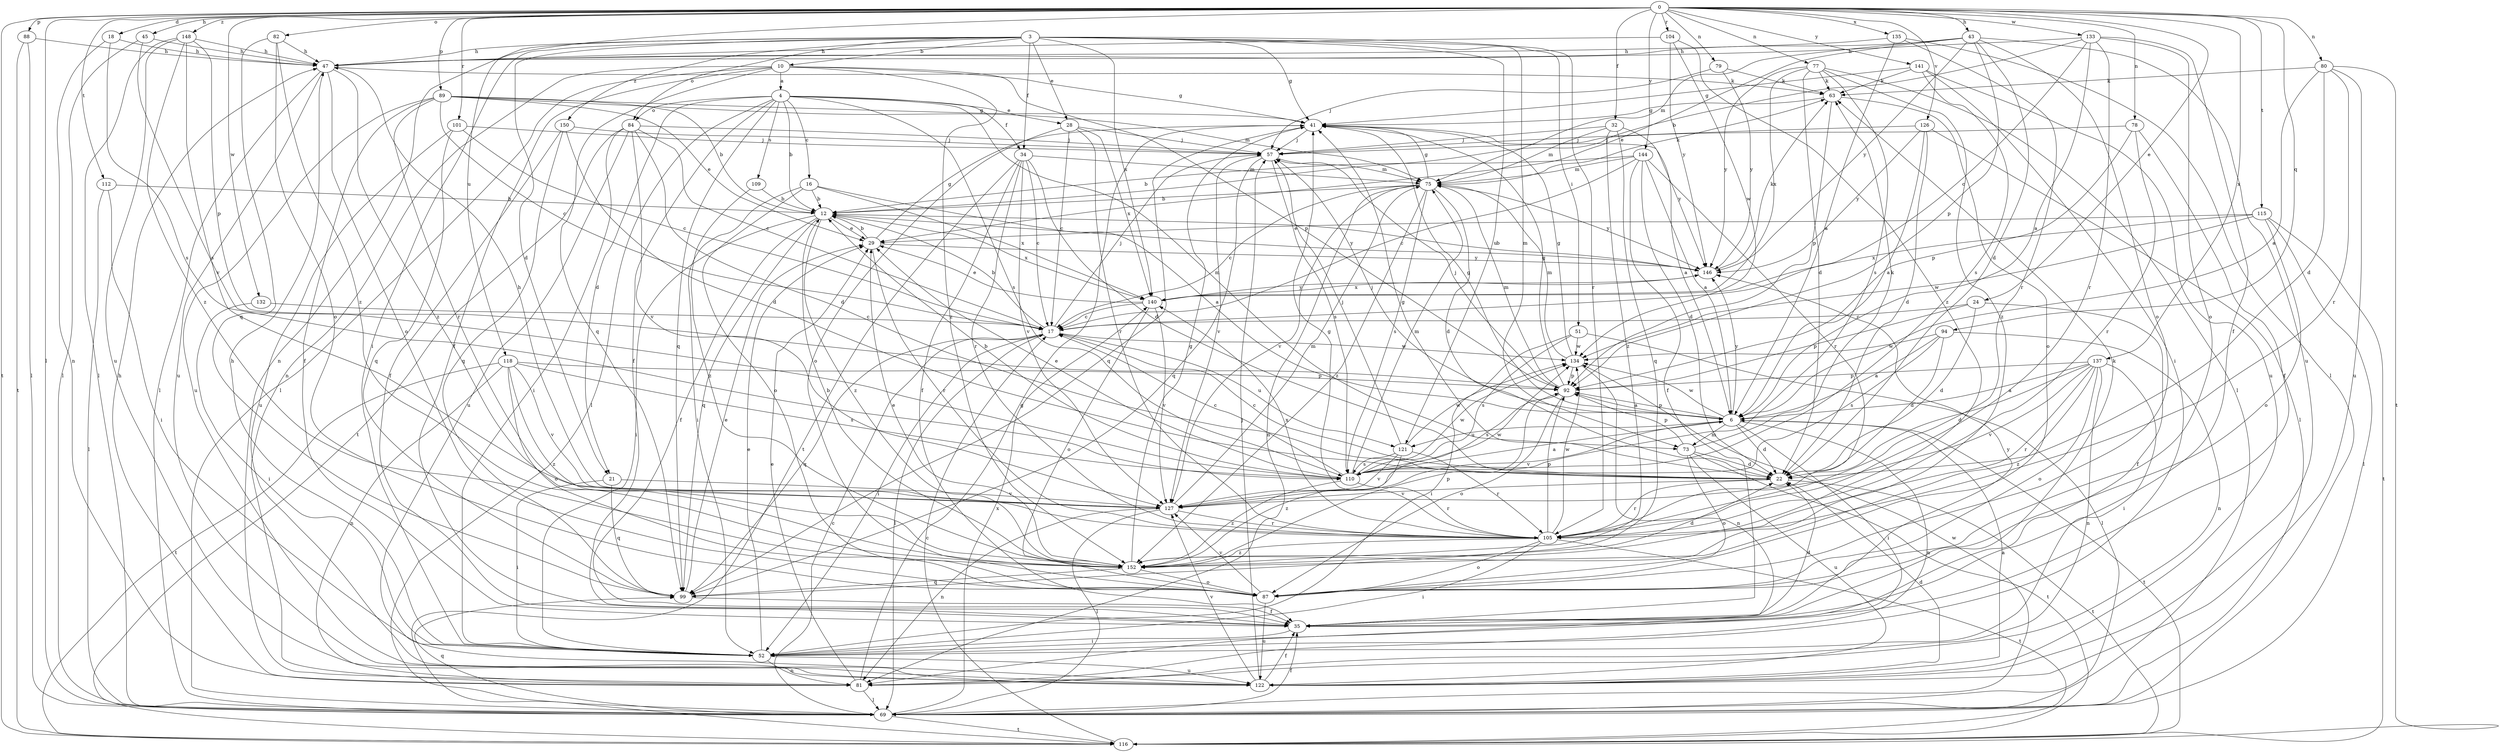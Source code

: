 strict digraph  {
0;
3;
4;
6;
10;
12;
16;
17;
18;
21;
22;
24;
28;
29;
32;
34;
35;
41;
43;
45;
47;
51;
52;
57;
63;
69;
73;
75;
77;
78;
79;
80;
81;
82;
84;
87;
88;
89;
92;
94;
99;
101;
104;
105;
109;
110;
112;
115;
116;
118;
121;
122;
126;
127;
132;
133;
134;
135;
137;
140;
141;
144;
146;
148;
150;
152;
0 -> 18  [label=d];
0 -> 24  [label=e];
0 -> 32  [label=f];
0 -> 43  [label=h];
0 -> 45  [label=h];
0 -> 69  [label=l];
0 -> 77  [label=n];
0 -> 78  [label=n];
0 -> 79  [label=n];
0 -> 80  [label=n];
0 -> 82  [label=o];
0 -> 88  [label=p];
0 -> 89  [label=p];
0 -> 94  [label=q];
0 -> 101  [label=r];
0 -> 104  [label=r];
0 -> 112  [label=t];
0 -> 115  [label=t];
0 -> 116  [label=t];
0 -> 118  [label=u];
0 -> 126  [label=v];
0 -> 132  [label=w];
0 -> 133  [label=w];
0 -> 135  [label=x];
0 -> 137  [label=x];
0 -> 141  [label=y];
0 -> 144  [label=y];
0 -> 148  [label=z];
3 -> 10  [label=b];
3 -> 21  [label=d];
3 -> 28  [label=e];
3 -> 34  [label=f];
3 -> 41  [label=g];
3 -> 47  [label=h];
3 -> 51  [label=i];
3 -> 52  [label=i];
3 -> 73  [label=m];
3 -> 81  [label=n];
3 -> 84  [label=o];
3 -> 105  [label=r];
3 -> 121  [label=u];
3 -> 140  [label=x];
3 -> 150  [label=z];
4 -> 12  [label=b];
4 -> 16  [label=c];
4 -> 21  [label=d];
4 -> 28  [label=e];
4 -> 34  [label=f];
4 -> 35  [label=f];
4 -> 69  [label=l];
4 -> 73  [label=m];
4 -> 84  [label=o];
4 -> 99  [label=q];
4 -> 109  [label=s];
4 -> 110  [label=s];
6 -> 22  [label=d];
6 -> 41  [label=g];
6 -> 52  [label=i];
6 -> 57  [label=j];
6 -> 73  [label=m];
6 -> 81  [label=n];
6 -> 92  [label=p];
6 -> 116  [label=t];
6 -> 121  [label=u];
6 -> 127  [label=v];
6 -> 134  [label=w];
6 -> 146  [label=y];
10 -> 4  [label=a];
10 -> 35  [label=f];
10 -> 41  [label=g];
10 -> 69  [label=l];
10 -> 81  [label=n];
10 -> 92  [label=p];
10 -> 99  [label=q];
10 -> 152  [label=z];
12 -> 29  [label=e];
12 -> 35  [label=f];
12 -> 52  [label=i];
12 -> 99  [label=q];
12 -> 140  [label=x];
12 -> 146  [label=y];
12 -> 152  [label=z];
16 -> 6  [label=a];
16 -> 12  [label=b];
16 -> 52  [label=i];
16 -> 87  [label=o];
16 -> 140  [label=x];
17 -> 12  [label=b];
17 -> 52  [label=i];
17 -> 57  [label=j];
17 -> 69  [label=l];
17 -> 99  [label=q];
17 -> 121  [label=u];
17 -> 134  [label=w];
18 -> 47  [label=h];
18 -> 81  [label=n];
18 -> 110  [label=s];
21 -> 52  [label=i];
21 -> 99  [label=q];
21 -> 127  [label=v];
22 -> 17  [label=c];
22 -> 41  [label=g];
22 -> 105  [label=r];
22 -> 116  [label=t];
22 -> 127  [label=v];
24 -> 17  [label=c];
24 -> 22  [label=d];
24 -> 35  [label=f];
24 -> 92  [label=p];
28 -> 17  [label=c];
28 -> 57  [label=j];
28 -> 87  [label=o];
28 -> 105  [label=r];
28 -> 140  [label=x];
29 -> 12  [label=b];
29 -> 41  [label=g];
29 -> 105  [label=r];
29 -> 146  [label=y];
32 -> 6  [label=a];
32 -> 57  [label=j];
32 -> 75  [label=m];
32 -> 99  [label=q];
32 -> 152  [label=z];
34 -> 17  [label=c];
34 -> 22  [label=d];
34 -> 35  [label=f];
34 -> 75  [label=m];
34 -> 105  [label=r];
34 -> 116  [label=t];
34 -> 127  [label=v];
35 -> 22  [label=d];
35 -> 52  [label=i];
35 -> 63  [label=k];
35 -> 146  [label=y];
41 -> 57  [label=j];
41 -> 99  [label=q];
41 -> 146  [label=y];
43 -> 22  [label=d];
43 -> 29  [label=e];
43 -> 47  [label=h];
43 -> 75  [label=m];
43 -> 87  [label=o];
43 -> 92  [label=p];
43 -> 122  [label=u];
43 -> 146  [label=y];
45 -> 47  [label=h];
45 -> 69  [label=l];
45 -> 110  [label=s];
47 -> 63  [label=k];
47 -> 69  [label=l];
47 -> 87  [label=o];
47 -> 122  [label=u];
47 -> 152  [label=z];
51 -> 52  [label=i];
51 -> 69  [label=l];
51 -> 110  [label=s];
51 -> 134  [label=w];
52 -> 29  [label=e];
52 -> 47  [label=h];
52 -> 81  [label=n];
52 -> 122  [label=u];
57 -> 75  [label=m];
57 -> 99  [label=q];
57 -> 110  [label=s];
57 -> 127  [label=v];
63 -> 41  [label=g];
63 -> 87  [label=o];
63 -> 92  [label=p];
69 -> 17  [label=c];
69 -> 35  [label=f];
69 -> 99  [label=q];
69 -> 116  [label=t];
69 -> 134  [label=w];
69 -> 140  [label=x];
73 -> 22  [label=d];
73 -> 63  [label=k];
73 -> 87  [label=o];
73 -> 92  [label=p];
73 -> 116  [label=t];
73 -> 122  [label=u];
75 -> 12  [label=b];
75 -> 17  [label=c];
75 -> 22  [label=d];
75 -> 41  [label=g];
75 -> 63  [label=k];
75 -> 81  [label=n];
75 -> 110  [label=s];
75 -> 127  [label=v];
75 -> 146  [label=y];
75 -> 152  [label=z];
77 -> 22  [label=d];
77 -> 63  [label=k];
77 -> 69  [label=l];
77 -> 110  [label=s];
77 -> 140  [label=x];
77 -> 146  [label=y];
77 -> 152  [label=z];
78 -> 35  [label=f];
78 -> 57  [label=j];
78 -> 92  [label=p];
78 -> 105  [label=r];
79 -> 57  [label=j];
79 -> 63  [label=k];
79 -> 146  [label=y];
80 -> 6  [label=a];
80 -> 22  [label=d];
80 -> 63  [label=k];
80 -> 105  [label=r];
80 -> 116  [label=t];
80 -> 122  [label=u];
81 -> 29  [label=e];
81 -> 41  [label=g];
81 -> 47  [label=h];
81 -> 69  [label=l];
82 -> 47  [label=h];
82 -> 87  [label=o];
82 -> 99  [label=q];
82 -> 152  [label=z];
84 -> 17  [label=c];
84 -> 22  [label=d];
84 -> 52  [label=i];
84 -> 57  [label=j];
84 -> 116  [label=t];
84 -> 122  [label=u];
84 -> 127  [label=v];
87 -> 122  [label=u];
87 -> 127  [label=v];
88 -> 47  [label=h];
88 -> 69  [label=l];
88 -> 116  [label=t];
89 -> 12  [label=b];
89 -> 17  [label=c];
89 -> 29  [label=e];
89 -> 35  [label=f];
89 -> 41  [label=g];
89 -> 75  [label=m];
89 -> 105  [label=r];
89 -> 122  [label=u];
92 -> 6  [label=a];
92 -> 41  [label=g];
92 -> 57  [label=j];
92 -> 75  [label=m];
92 -> 87  [label=o];
92 -> 110  [label=s];
94 -> 6  [label=a];
94 -> 22  [label=d];
94 -> 81  [label=n];
94 -> 110  [label=s];
94 -> 134  [label=w];
99 -> 29  [label=e];
99 -> 35  [label=f];
101 -> 17  [label=c];
101 -> 57  [label=j];
101 -> 99  [label=q];
101 -> 122  [label=u];
104 -> 47  [label=h];
104 -> 134  [label=w];
104 -> 146  [label=y];
104 -> 152  [label=z];
105 -> 41  [label=g];
105 -> 52  [label=i];
105 -> 87  [label=o];
105 -> 92  [label=p];
105 -> 116  [label=t];
105 -> 134  [label=w];
105 -> 140  [label=x];
105 -> 152  [label=z];
109 -> 12  [label=b];
109 -> 152  [label=z];
110 -> 6  [label=a];
110 -> 12  [label=b];
110 -> 17  [label=c];
110 -> 29  [label=e];
110 -> 75  [label=m];
110 -> 105  [label=r];
110 -> 134  [label=w];
110 -> 152  [label=z];
112 -> 12  [label=b];
112 -> 52  [label=i];
112 -> 69  [label=l];
115 -> 29  [label=e];
115 -> 69  [label=l];
115 -> 87  [label=o];
115 -> 116  [label=t];
115 -> 134  [label=w];
115 -> 140  [label=x];
116 -> 17  [label=c];
118 -> 81  [label=n];
118 -> 87  [label=o];
118 -> 92  [label=p];
118 -> 110  [label=s];
118 -> 116  [label=t];
118 -> 127  [label=v];
118 -> 152  [label=z];
121 -> 57  [label=j];
121 -> 105  [label=r];
121 -> 110  [label=s];
121 -> 127  [label=v];
121 -> 134  [label=w];
121 -> 152  [label=z];
122 -> 6  [label=a];
122 -> 22  [label=d];
122 -> 35  [label=f];
122 -> 57  [label=j];
122 -> 127  [label=v];
126 -> 6  [label=a];
126 -> 22  [label=d];
126 -> 57  [label=j];
126 -> 69  [label=l];
126 -> 146  [label=y];
127 -> 47  [label=h];
127 -> 69  [label=l];
127 -> 75  [label=m];
127 -> 81  [label=n];
127 -> 105  [label=r];
127 -> 134  [label=w];
132 -> 17  [label=c];
132 -> 52  [label=i];
133 -> 6  [label=a];
133 -> 12  [label=b];
133 -> 17  [label=c];
133 -> 35  [label=f];
133 -> 47  [label=h];
133 -> 87  [label=o];
133 -> 105  [label=r];
134 -> 41  [label=g];
134 -> 75  [label=m];
134 -> 81  [label=n];
134 -> 92  [label=p];
135 -> 6  [label=a];
135 -> 47  [label=h];
135 -> 69  [label=l];
135 -> 105  [label=r];
137 -> 6  [label=a];
137 -> 22  [label=d];
137 -> 52  [label=i];
137 -> 81  [label=n];
137 -> 87  [label=o];
137 -> 92  [label=p];
137 -> 105  [label=r];
137 -> 127  [label=v];
137 -> 152  [label=z];
140 -> 17  [label=c];
140 -> 29  [label=e];
140 -> 87  [label=o];
140 -> 127  [label=v];
140 -> 146  [label=y];
141 -> 41  [label=g];
141 -> 52  [label=i];
141 -> 63  [label=k];
141 -> 110  [label=s];
141 -> 122  [label=u];
144 -> 6  [label=a];
144 -> 12  [label=b];
144 -> 17  [label=c];
144 -> 22  [label=d];
144 -> 35  [label=f];
144 -> 75  [label=m];
144 -> 105  [label=r];
146 -> 12  [label=b];
146 -> 63  [label=k];
146 -> 140  [label=x];
148 -> 47  [label=h];
148 -> 69  [label=l];
148 -> 92  [label=p];
148 -> 122  [label=u];
148 -> 127  [label=v];
148 -> 152  [label=z];
150 -> 22  [label=d];
150 -> 35  [label=f];
150 -> 57  [label=j];
150 -> 99  [label=q];
152 -> 12  [label=b];
152 -> 22  [label=d];
152 -> 29  [label=e];
152 -> 41  [label=g];
152 -> 87  [label=o];
152 -> 92  [label=p];
152 -> 99  [label=q];
}
